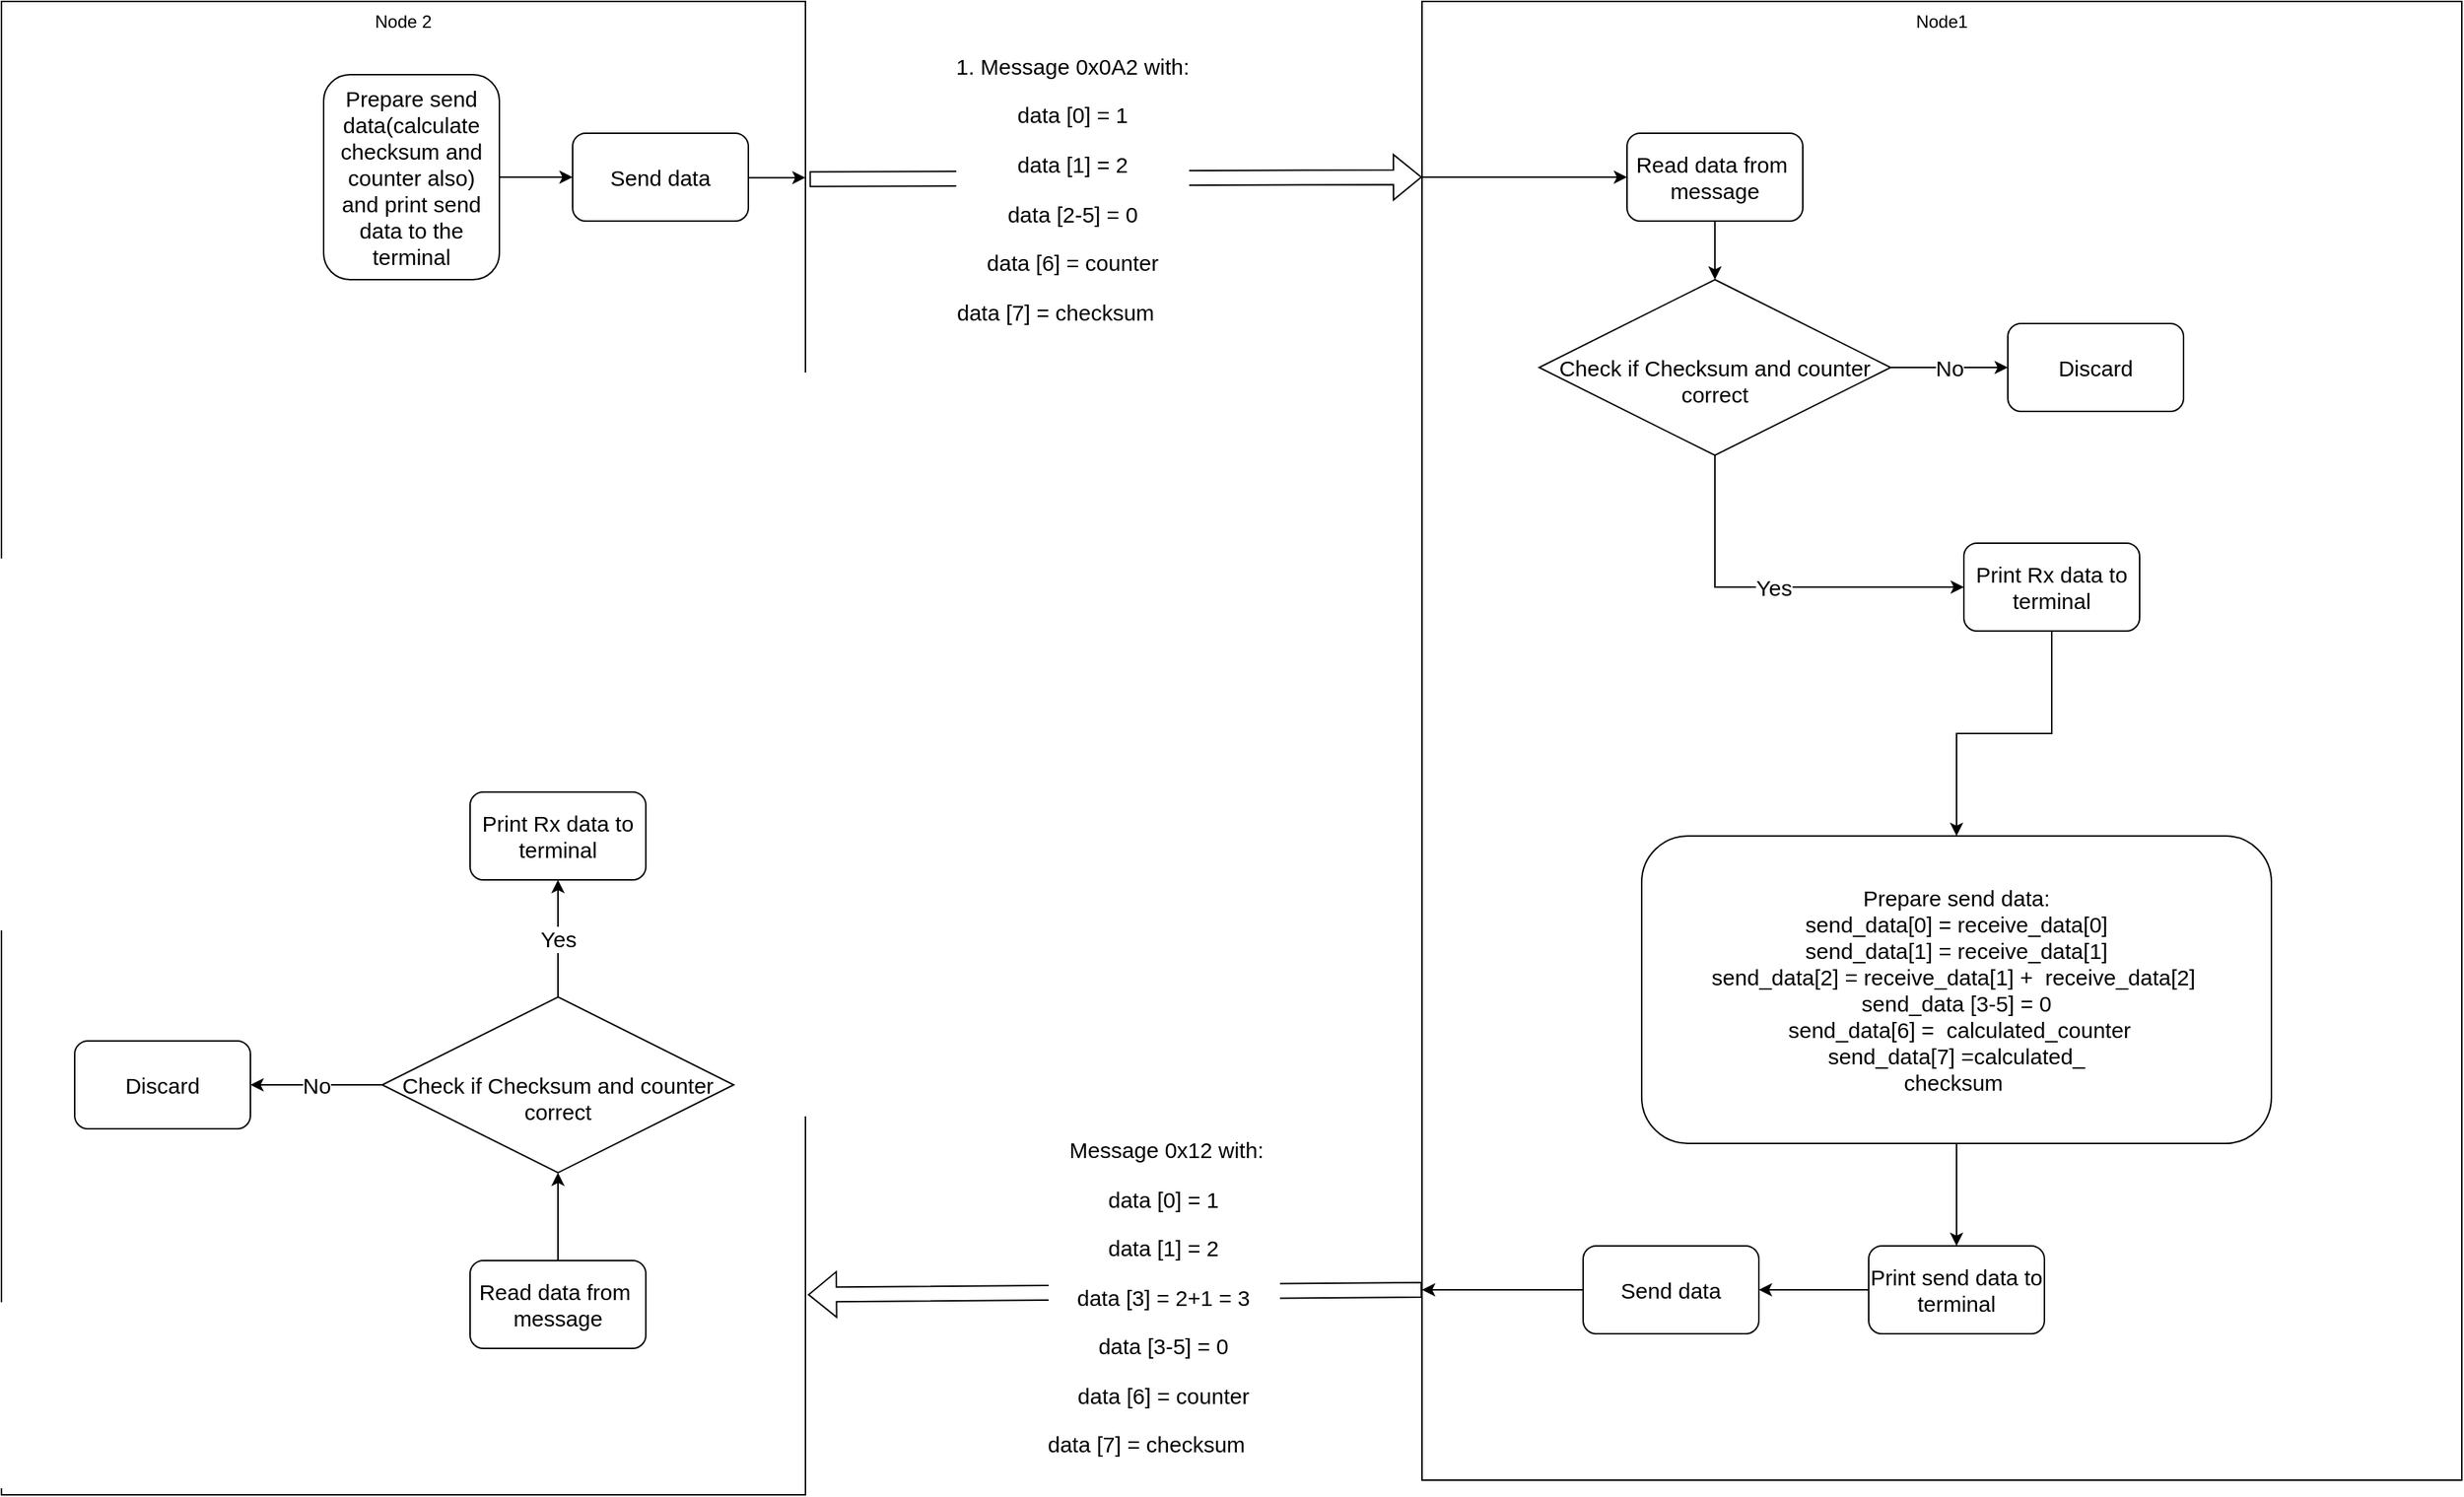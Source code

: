 <mxfile version="20.6.2" type="device"><diagram id="6xqjYgXhEfFzLKelFFAz" name="Page-1"><mxGraphModel dx="2606" dy="836" grid="1" gridSize="10" guides="1" tooltips="1" connect="1" arrows="1" fold="1" page="1" pageScale="1" pageWidth="1200" pageHeight="1920" math="0" shadow="0"><root><mxCell id="0"/><mxCell id="1" parent="0"/><mxCell id="4jBhbs9G0bMMpFt40E73-1" value="Node 2" style="rounded=0;whiteSpace=wrap;html=1;verticalAlign=top;" vertex="1" parent="1"><mxGeometry x="-50" y="220" width="549" height="1020" as="geometry"/></mxCell><mxCell id="4jBhbs9G0bMMpFt40E73-3" value="Node1" style="rounded=0;whiteSpace=wrap;html=1;horizontal=1;verticalAlign=top;" vertex="1" parent="1"><mxGeometry x="920" y="220" width="710" height="1010" as="geometry"/></mxCell><mxCell id="4jBhbs9G0bMMpFt40E73-4" value="" style="shape=flexArrow;endArrow=classic;html=1;rounded=0;exitX=1.005;exitY=0.119;exitDx=0;exitDy=0;exitPerimeter=0;" edge="1" parent="1" source="4jBhbs9G0bMMpFt40E73-1"><mxGeometry width="50" height="50" relative="1" as="geometry"><mxPoint x="570" y="450" as="sourcePoint"/><mxPoint x="920" y="340" as="targetPoint"/></mxGeometry></mxCell><mxCell id="4jBhbs9G0bMMpFt40E73-6" value="&lt;font style=&quot;font-size: 15px;&quot;&gt;1. Message 0x0A2 with:&lt;br&gt;data [0] = 1&lt;br&gt;data [1] = 2&lt;br&gt;data [2-5] = 0&lt;br&gt;data [6] = counter&lt;br&gt;data [7] = checksum&lt;/font&gt;&amp;nbsp; &amp;nbsp;" style="edgeLabel;html=1;align=center;verticalAlign=middle;resizable=0;points=[];fontSize=28;" vertex="1" connectable="0" parent="4jBhbs9G0bMMpFt40E73-4"><mxGeometry x="-0.152" y="-2" relative="1" as="geometry"><mxPoint x="1" y="1" as="offset"/></mxGeometry></mxCell><mxCell id="4jBhbs9G0bMMpFt40E73-13" value="No" style="edgeStyle=orthogonalEdgeStyle;rounded=0;orthogonalLoop=1;jettySize=auto;html=1;fontSize=15;" edge="1" parent="1" source="4jBhbs9G0bMMpFt40E73-8" target="4jBhbs9G0bMMpFt40E73-16"><mxGeometry relative="1" as="geometry"><mxPoint x="1330" y="470" as="targetPoint"/></mxGeometry></mxCell><mxCell id="4jBhbs9G0bMMpFt40E73-18" value="Yes" style="edgeStyle=orthogonalEdgeStyle;rounded=0;orthogonalLoop=1;jettySize=auto;html=1;fontSize=15;entryX=0;entryY=0.5;entryDx=0;entryDy=0;" edge="1" parent="1" source="4jBhbs9G0bMMpFt40E73-8" target="4jBhbs9G0bMMpFt40E73-21"><mxGeometry relative="1" as="geometry"><Array as="points"><mxPoint x="1120" y="620"/></Array></mxGeometry></mxCell><mxCell id="4jBhbs9G0bMMpFt40E73-8" value="&lt;br&gt;Check if Checksum and counter correct" style="rhombus;whiteSpace=wrap;html=1;fontSize=15;" vertex="1" parent="1"><mxGeometry x="1000" y="410" width="240" height="120" as="geometry"/></mxCell><mxCell id="4jBhbs9G0bMMpFt40E73-9" value="" style="endArrow=classic;html=1;rounded=0;fontSize=15;entryX=0;entryY=0.5;entryDx=0;entryDy=0;" edge="1" parent="1" target="4jBhbs9G0bMMpFt40E73-14"><mxGeometry width="50" height="50" relative="1" as="geometry"><mxPoint x="920" y="340" as="sourcePoint"/><mxPoint x="620" y="510" as="targetPoint"/></mxGeometry></mxCell><mxCell id="4jBhbs9G0bMMpFt40E73-15" value="" style="edgeStyle=orthogonalEdgeStyle;rounded=0;orthogonalLoop=1;jettySize=auto;html=1;fontSize=15;" edge="1" parent="1" source="4jBhbs9G0bMMpFt40E73-14" target="4jBhbs9G0bMMpFt40E73-8"><mxGeometry relative="1" as="geometry"/></mxCell><mxCell id="4jBhbs9G0bMMpFt40E73-14" value="Read data from&amp;nbsp; message" style="rounded=1;whiteSpace=wrap;html=1;fontSize=15;" vertex="1" parent="1"><mxGeometry x="1060" y="310" width="120" height="60" as="geometry"/></mxCell><mxCell id="4jBhbs9G0bMMpFt40E73-16" value="Discard" style="rounded=1;whiteSpace=wrap;html=1;fontSize=15;" vertex="1" parent="1"><mxGeometry x="1320" y="440" width="120" height="60" as="geometry"/></mxCell><mxCell id="4jBhbs9G0bMMpFt40E73-24" style="edgeStyle=orthogonalEdgeStyle;rounded=0;orthogonalLoop=1;jettySize=auto;html=1;fontSize=15;" edge="1" parent="1" source="4jBhbs9G0bMMpFt40E73-17" target="4jBhbs9G0bMMpFt40E73-23"><mxGeometry relative="1" as="geometry"/></mxCell><mxCell id="4jBhbs9G0bMMpFt40E73-17" value="Prepare send data:&lt;br&gt;send_data[0] = receive_data[0]&lt;br&gt;send_data[1] = receive_data[1]&lt;br&gt;send_data[2] = receive_data[1] +&amp;nbsp;&amp;nbsp;receive_data[2]&amp;nbsp;&lt;br&gt;send_data [3-5] = 0&lt;br&gt;&amp;nbsp;send_data[6] =&amp;nbsp; calculated_counter&lt;br&gt;send_data[7] =calculated_&lt;br&gt;checksum&amp;nbsp;" style="rounded=1;whiteSpace=wrap;html=1;fontSize=15;" vertex="1" parent="1"><mxGeometry x="1070" y="790" width="430" height="210" as="geometry"/></mxCell><mxCell id="4jBhbs9G0bMMpFt40E73-19" value="" style="shape=flexArrow;endArrow=classic;html=1;rounded=0;entryX=1.003;entryY=0.866;entryDx=0;entryDy=0;entryPerimeter=0;" edge="1" parent="1" target="4jBhbs9G0bMMpFt40E73-1"><mxGeometry width="50" height="50" relative="1" as="geometry"><mxPoint x="920" y="1100" as="sourcePoint"/><mxPoint x="730" y="960" as="targetPoint"/></mxGeometry></mxCell><mxCell id="4jBhbs9G0bMMpFt40E73-20" value="&lt;font style=&quot;font-size: 15px;&quot;&gt;&amp;nbsp;Message 0x12 with:&lt;br&gt;data [0] = 1&lt;br&gt;data [1] = 2&lt;br&gt;data [3] = 2+1 = 3&lt;br&gt;data [3-5] = 0&lt;br&gt;data [6] = counter&lt;br&gt;data [7] = checksum&lt;/font&gt;&amp;nbsp; &amp;nbsp;" style="edgeLabel;html=1;align=center;verticalAlign=middle;resizable=0;points=[];fontSize=28;" vertex="1" connectable="0" parent="4jBhbs9G0bMMpFt40E73-19"><mxGeometry x="-0.152" y="-2" relative="1" as="geometry"><mxPoint x="1" y="1" as="offset"/></mxGeometry></mxCell><mxCell id="4jBhbs9G0bMMpFt40E73-22" style="edgeStyle=orthogonalEdgeStyle;rounded=0;orthogonalLoop=1;jettySize=auto;html=1;fontSize=15;" edge="1" parent="1" source="4jBhbs9G0bMMpFt40E73-21" target="4jBhbs9G0bMMpFt40E73-17"><mxGeometry relative="1" as="geometry"/></mxCell><mxCell id="4jBhbs9G0bMMpFt40E73-21" value="Print Rx data to terminal" style="rounded=1;whiteSpace=wrap;html=1;fontSize=15;" vertex="1" parent="1"><mxGeometry x="1290" y="590" width="120" height="60" as="geometry"/></mxCell><mxCell id="4jBhbs9G0bMMpFt40E73-29" style="edgeStyle=orthogonalEdgeStyle;rounded=0;orthogonalLoop=1;jettySize=auto;html=1;entryX=1;entryY=0.5;entryDx=0;entryDy=0;fontSize=15;" edge="1" parent="1" source="4jBhbs9G0bMMpFt40E73-23" target="4jBhbs9G0bMMpFt40E73-27"><mxGeometry relative="1" as="geometry"/></mxCell><mxCell id="4jBhbs9G0bMMpFt40E73-23" value="Print send data to terminal" style="rounded=1;whiteSpace=wrap;html=1;fontSize=15;" vertex="1" parent="1"><mxGeometry x="1225" y="1070" width="120" height="60" as="geometry"/></mxCell><mxCell id="4jBhbs9G0bMMpFt40E73-31" style="edgeStyle=orthogonalEdgeStyle;rounded=0;orthogonalLoop=1;jettySize=auto;html=1;fontSize=15;" edge="1" parent="1" source="4jBhbs9G0bMMpFt40E73-27"><mxGeometry relative="1" as="geometry"><mxPoint x="920" y="1100" as="targetPoint"/></mxGeometry></mxCell><mxCell id="4jBhbs9G0bMMpFt40E73-27" value="Send data" style="rounded=1;whiteSpace=wrap;html=1;fontSize=15;" vertex="1" parent="1"><mxGeometry x="1030" y="1070" width="120" height="60" as="geometry"/></mxCell><mxCell id="4jBhbs9G0bMMpFt40E73-36" value="" style="edgeStyle=orthogonalEdgeStyle;rounded=0;orthogonalLoop=1;jettySize=auto;html=1;fontSize=15;" edge="1" parent="1" source="4jBhbs9G0bMMpFt40E73-33" target="4jBhbs9G0bMMpFt40E73-35"><mxGeometry relative="1" as="geometry"/></mxCell><mxCell id="4jBhbs9G0bMMpFt40E73-33" value="Prepare send data(calculate checksum and counter also)&lt;br&gt;and print send data to the terminal" style="rounded=1;whiteSpace=wrap;html=1;fontSize=15;" vertex="1" parent="1"><mxGeometry x="170" y="270" width="120" height="140" as="geometry"/></mxCell><mxCell id="4jBhbs9G0bMMpFt40E73-38" style="edgeStyle=orthogonalEdgeStyle;rounded=0;orthogonalLoop=1;jettySize=auto;html=1;entryX=1;entryY=0.118;entryDx=0;entryDy=0;entryPerimeter=0;fontSize=15;" edge="1" parent="1" source="4jBhbs9G0bMMpFt40E73-35" target="4jBhbs9G0bMMpFt40E73-1"><mxGeometry relative="1" as="geometry"><Array as="points"><mxPoint x="460" y="340"/><mxPoint x="460" y="340"/></Array></mxGeometry></mxCell><mxCell id="4jBhbs9G0bMMpFt40E73-35" value="Send data" style="rounded=1;whiteSpace=wrap;html=1;fontSize=15;" vertex="1" parent="1"><mxGeometry x="340" y="310" width="120" height="60" as="geometry"/></mxCell><mxCell id="4jBhbs9G0bMMpFt40E73-41" style="edgeStyle=orthogonalEdgeStyle;rounded=0;orthogonalLoop=1;jettySize=auto;html=1;entryX=0.5;entryY=1;entryDx=0;entryDy=0;fontSize=15;" edge="1" parent="1" source="4jBhbs9G0bMMpFt40E73-39" target="4jBhbs9G0bMMpFt40E73-40"><mxGeometry relative="1" as="geometry"/></mxCell><mxCell id="4jBhbs9G0bMMpFt40E73-39" value="Read data from&amp;nbsp; message" style="rounded=1;whiteSpace=wrap;html=1;fontSize=15;" vertex="1" parent="1"><mxGeometry x="270" y="1080" width="120" height="60" as="geometry"/></mxCell><mxCell id="4jBhbs9G0bMMpFt40E73-43" value="No" style="edgeStyle=orthogonalEdgeStyle;rounded=0;orthogonalLoop=1;jettySize=auto;html=1;entryX=1;entryY=0.5;entryDx=0;entryDy=0;fontSize=15;" edge="1" parent="1" source="4jBhbs9G0bMMpFt40E73-40" target="4jBhbs9G0bMMpFt40E73-42"><mxGeometry relative="1" as="geometry"/></mxCell><mxCell id="4jBhbs9G0bMMpFt40E73-45" value="Yes" style="edgeStyle=orthogonalEdgeStyle;rounded=0;orthogonalLoop=1;jettySize=auto;html=1;entryX=0.5;entryY=1;entryDx=0;entryDy=0;fontSize=15;" edge="1" parent="1" source="4jBhbs9G0bMMpFt40E73-40" target="4jBhbs9G0bMMpFt40E73-44"><mxGeometry relative="1" as="geometry"/></mxCell><mxCell id="4jBhbs9G0bMMpFt40E73-40" value="&lt;br&gt;Check if Checksum and counter correct" style="rhombus;whiteSpace=wrap;html=1;fontSize=15;" vertex="1" parent="1"><mxGeometry x="210" y="900" width="240" height="120" as="geometry"/></mxCell><mxCell id="4jBhbs9G0bMMpFt40E73-42" value="Discard" style="rounded=1;whiteSpace=wrap;html=1;fontSize=15;" vertex="1" parent="1"><mxGeometry y="930" width="120" height="60" as="geometry"/></mxCell><mxCell id="4jBhbs9G0bMMpFt40E73-44" value="Print Rx data to terminal" style="rounded=1;whiteSpace=wrap;html=1;fontSize=15;" vertex="1" parent="1"><mxGeometry x="270" y="760" width="120" height="60" as="geometry"/></mxCell></root></mxGraphModel></diagram></mxfile>